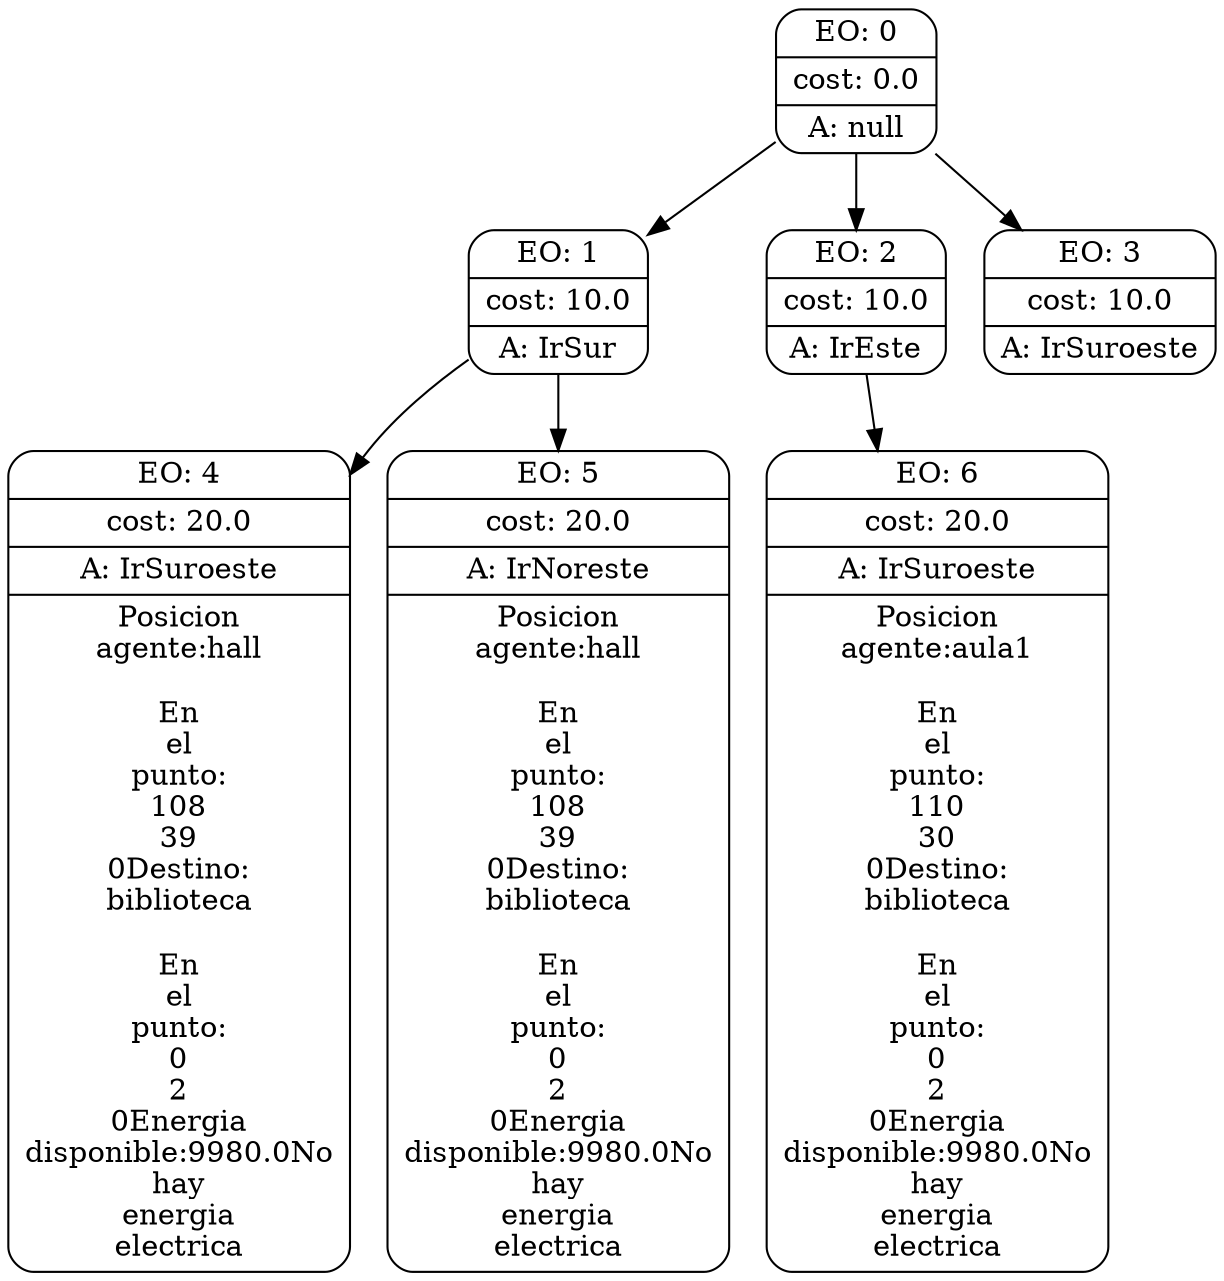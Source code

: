 digraph g {
node [shape = Mrecord];
nodo0[label="{EO: 0|cost: 0.0|A: null}"]
nodo1[label="{EO: 1|cost: 10.0|A: IrSur}"]
nodo4[label="{EO: 4|cost: 20.0|A: IrSuroeste|Posicion\nagente:hall\n\nEn\nel\npunto:\n108\n39\n0
Destino:\nbiblioteca\n\nEn\nel\npunto:\n0\n2\n0
Energia\ndisponible:9980.0
No\nhay\nenergia\nelectrica
}"]

nodo1 -> nodo4;
nodo5[label="{EO: 5|cost: 20.0|A: IrNoreste|Posicion\nagente:hall\n\nEn\nel\npunto:\n108\n39\n0
Destino:\nbiblioteca\n\nEn\nel\npunto:\n0\n2\n0
Energia\ndisponible:9980.0
No\nhay\nenergia\nelectrica
}"]

nodo1 -> nodo5;

nodo0 -> nodo1;
nodo2[label="{EO: 2|cost: 10.0|A: IrEste}"]
nodo6[label="{EO: 6|cost: 20.0|A: IrSuroeste|Posicion\nagente:aula1\n\nEn\nel\npunto:\n110\n30\n0
Destino:\nbiblioteca\n\nEn\nel\npunto:\n0\n2\n0
Energia\ndisponible:9980.0
No\nhay\nenergia\nelectrica
}"]

nodo2 -> nodo6;

nodo0 -> nodo2;
nodo3[label="{EO: 3|cost: 10.0|A: IrSuroeste}"]

nodo0 -> nodo3;


}